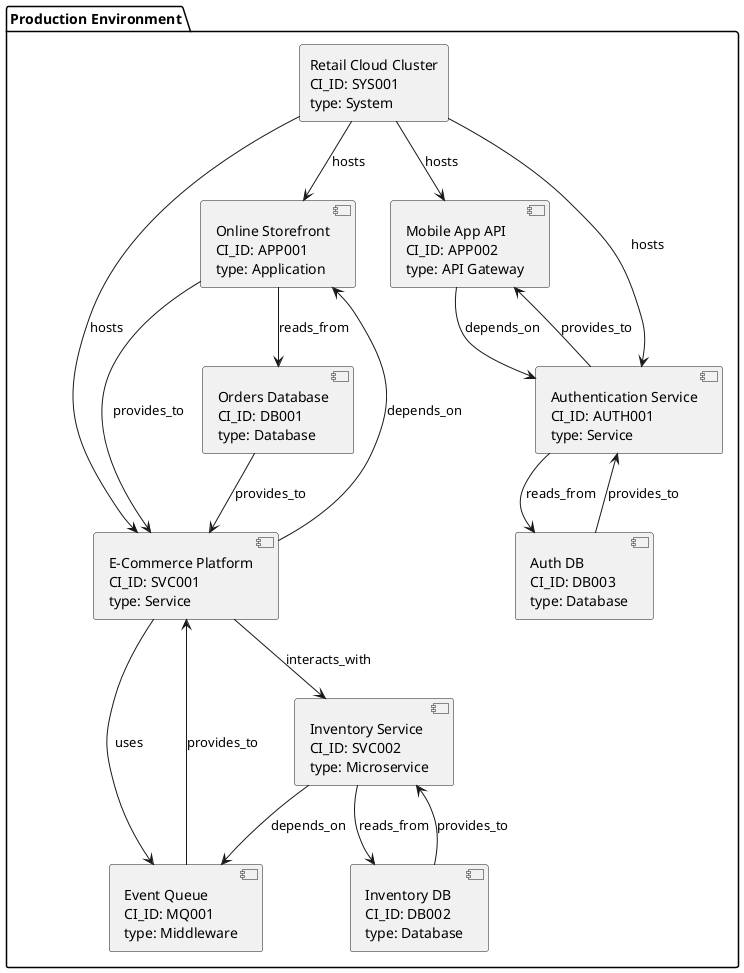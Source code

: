 @startuml
package "Production Environment" {
    component APP001 as "Online Storefront\nCI_ID: APP001\ntype: Application"
    component SVC001 as "E-Commerce Platform\nCI_ID: SVC001\ntype: Service"
    component DB001 as "Orders Database\nCI_ID: DB001\ntype: Database"
    component MQ001 as "Event Queue\nCI_ID: MQ001\ntype: Middleware"
    component SVC002 as "Inventory Service\nCI_ID: SVC002\ntype: Microservice"
    component DB002 as "Inventory DB\nCI_ID: DB002\ntype: Database"
    component APP002 as "Mobile App API\nCI_ID: APP002\ntype: API Gateway"
    component AUTH001 as "Authentication Service\nCI_ID: AUTH001\ntype: Service"
    component DB003 as "Auth DB\nCI_ID: DB003\ntype: Database"
    rectangle SYS001 as "Retail Cloud Cluster\nCI_ID: SYS001\ntype: System"
}

APP001 --> SVC001 : provides_to
SVC001 --> APP001 : depends_on

APP001 --> DB001 : reads_from
DB001 --> SVC001 : provides_to

SVC001 --> MQ001 : uses
MQ001 --> SVC001 : provides_to

SVC001 --> SVC002 : interacts_with
SVC002 --> MQ001 : depends_on

SVC002 --> DB002 : reads_from
DB002 --> SVC002 : provides_to

APP002 --> AUTH001 : depends_on
AUTH001 --> APP002 : provides_to

AUTH001 --> DB003 : reads_from
DB003 --> AUTH001 : provides_to

SYS001 --> APP001 : hosts
SYS001 --> SVC001 : hosts
SYS001 --> APP002 : hosts
SYS001 --> AUTH001 : hosts
@enduml